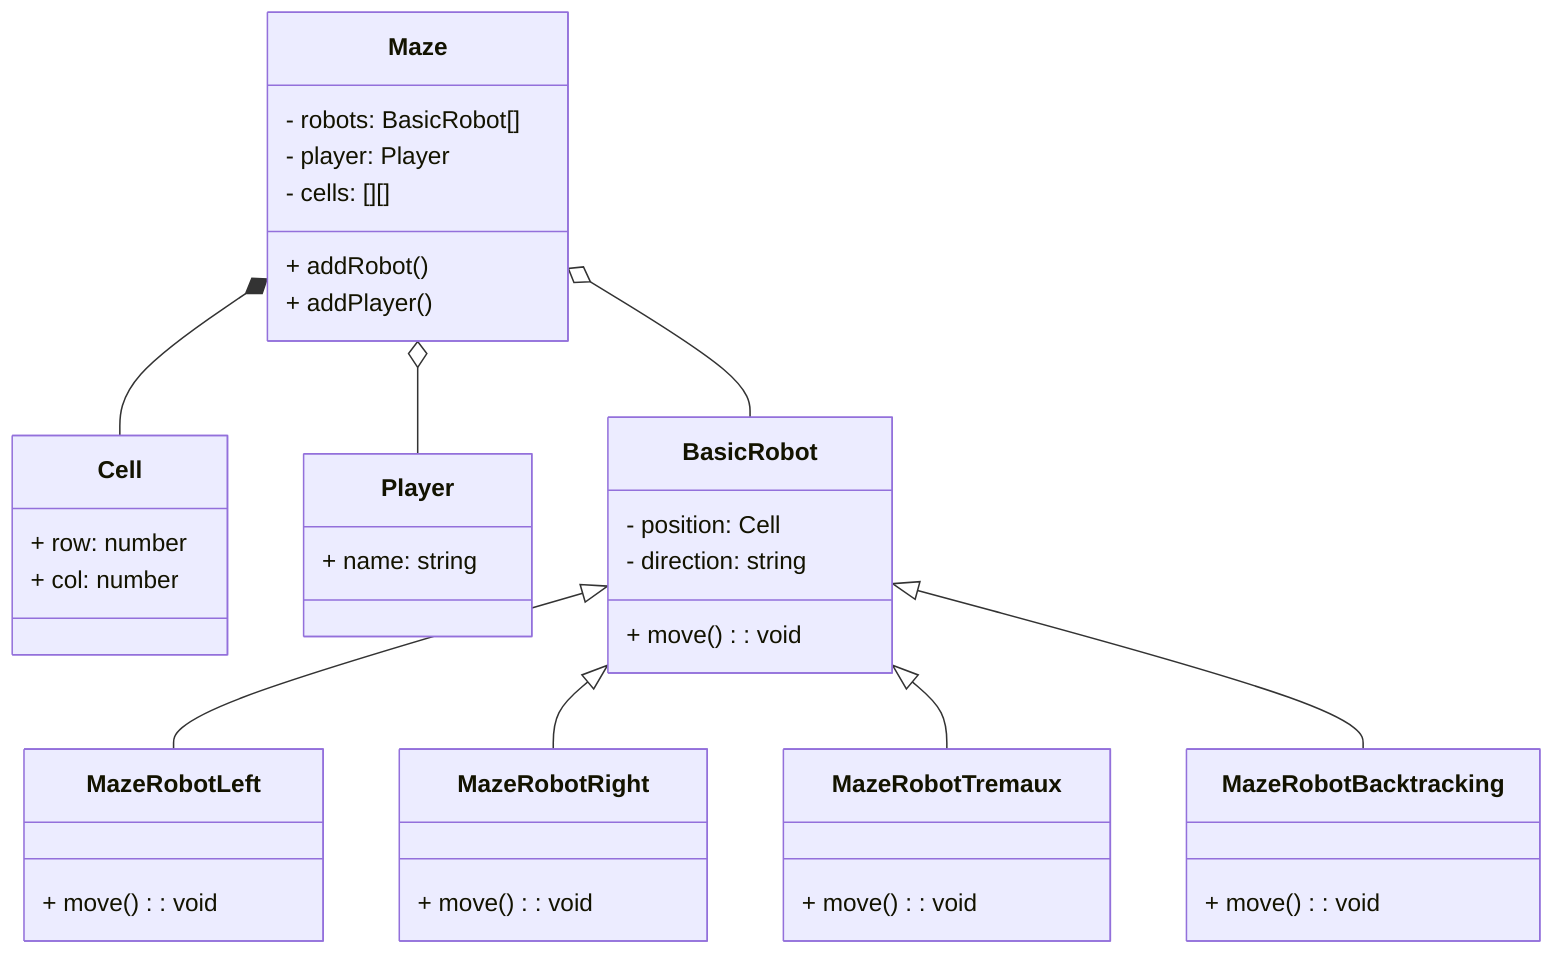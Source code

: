 classDiagram
    class Cell {
        + row: number
        + col: number
    }

    class Player {
        + name: string
    }

    class Maze {
        - robots: BasicRobot[]
        - player: Player
        - cells: [][]
        + addRobot()
        + addPlayer()
    }

    class BasicRobot {
        - position: Cell
        - direction: string
        + move(): void
    }

    BasicRobot <|-- MazeRobotLeft
    BasicRobot <|-- MazeRobotRight
    BasicRobot <|-- MazeRobotTremaux
    BasicRobot <|-- MazeRobotBacktracking
    Maze *-- Cell
    Maze o-- BasicRobot
    Maze o-- Player
    class MazeRobotLeft {
        + move(): void
    }

    class MazeRobotRight {
        + move(): void
    }

    class MazeRobotTremaux {
        + move(): void
    }

    class MazeRobotBacktracking {
        + move(): void
    }